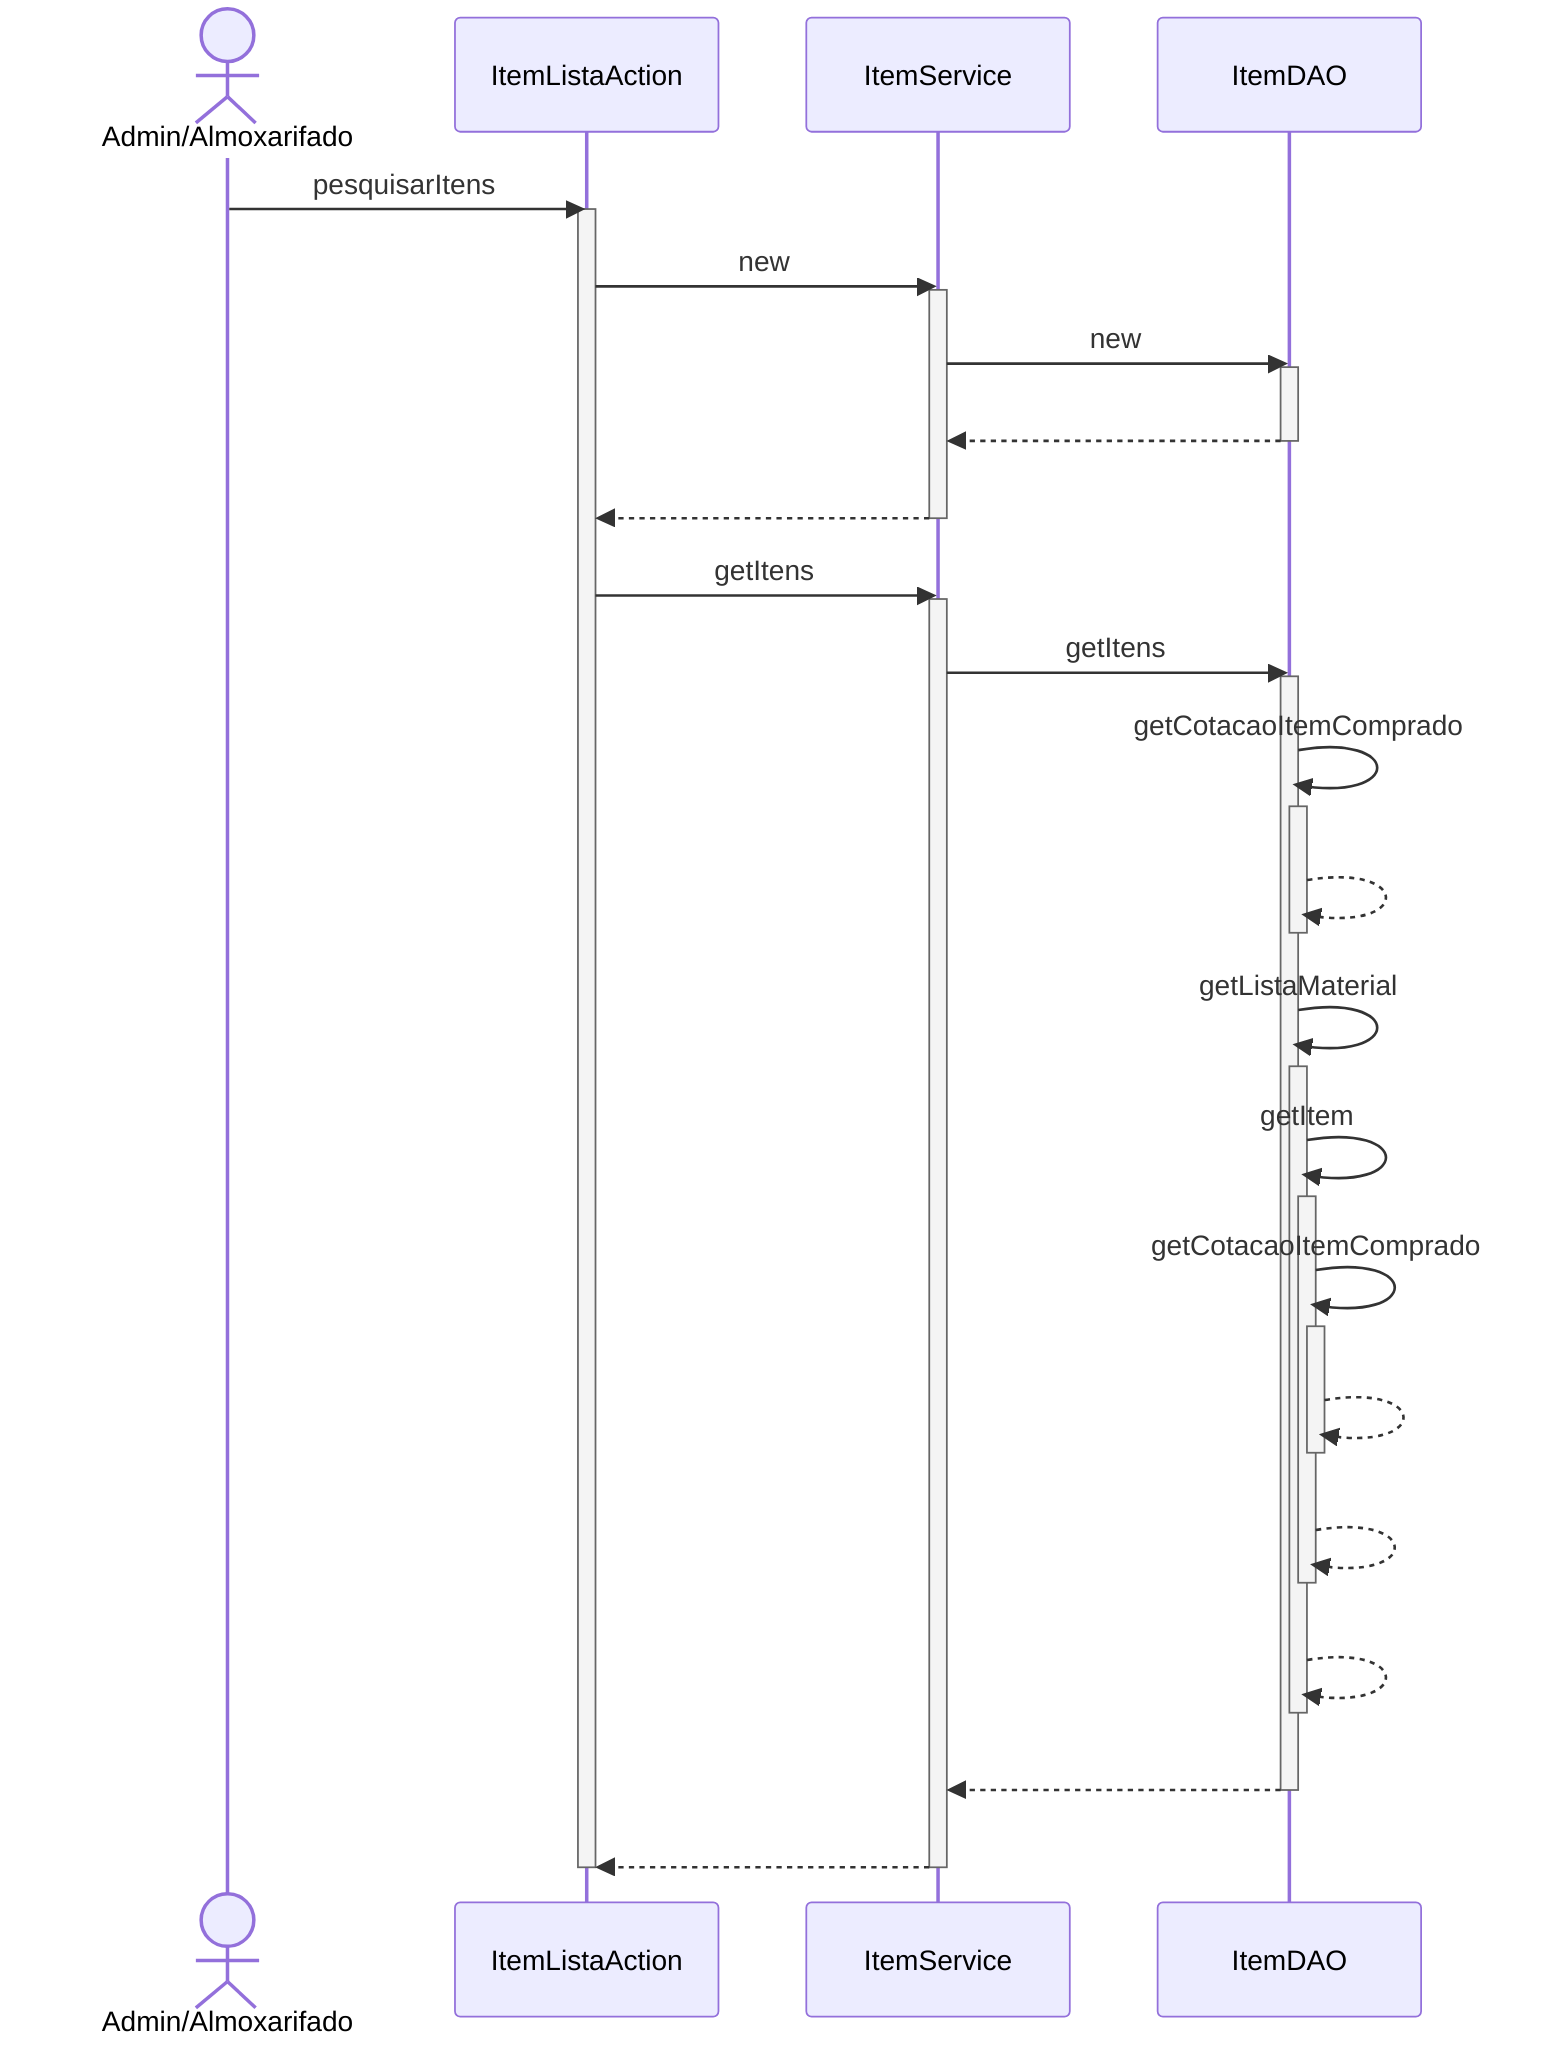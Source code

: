 sequenceDiagram
actor AA as Admin/Almoxarifado
AA ->> ItemListaAction : pesquisarItens
activate ItemListaAction
ItemListaAction ->> ItemService : new
activate ItemService
ItemService ->> ItemDAO : new
activate ItemDAO
ItemDAO -->> ItemService : #32; 
deactivate ItemDAO
ItemService -->> ItemListaAction : #32; 
deactivate ItemService
ItemListaAction ->> ItemService : getItens
activate ItemService
ItemService ->> ItemDAO : getItens
activate ItemDAO
ItemDAO ->> ItemDAO : getCotacaoItemComprado
activate ItemDAO
ItemDAO -->> ItemDAO : #32; 
deactivate ItemDAO
ItemDAO ->> ItemDAO : getListaMaterial
activate ItemDAO
ItemDAO ->> ItemDAO : getItem
activate ItemDAO
ItemDAO ->> ItemDAO : getCotacaoItemComprado
activate ItemDAO
ItemDAO -->> ItemDAO : #32; 
deactivate ItemDAO
ItemDAO -->> ItemDAO : #32; 
deactivate ItemDAO
ItemDAO -->> ItemDAO : #32; 
deactivate ItemDAO
ItemDAO -->> ItemService : #32; 
deactivate ItemDAO
ItemService -->> ItemListaAction : #32; 
deactivate ItemService
deactivate ItemListaAction